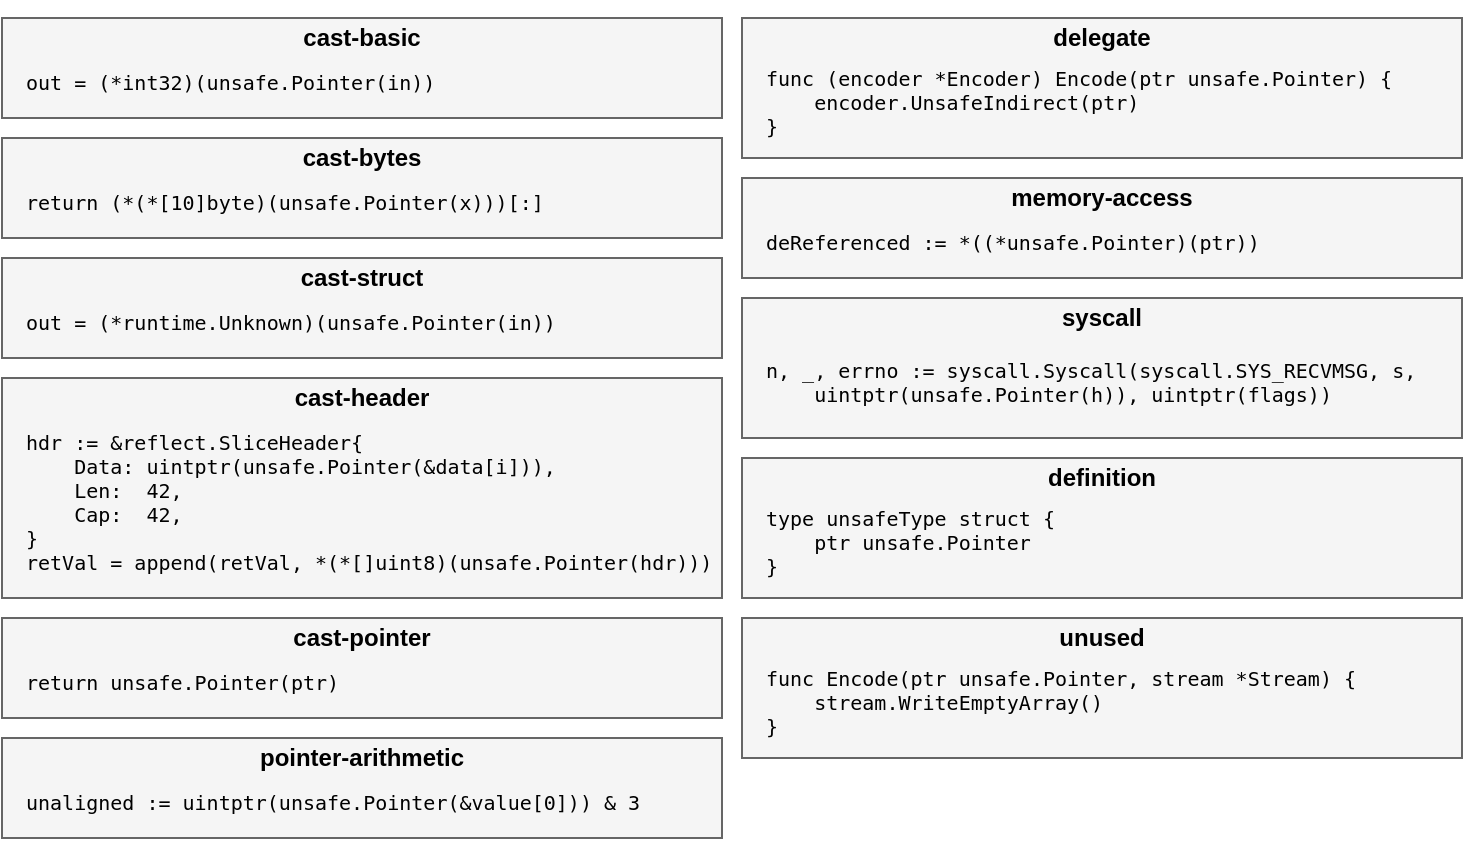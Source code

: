 <mxfile version="13.6.2" type="device"><diagram id="O0UO_ERNdsPTc3f8bqx_" name="Page-1"><mxGraphModel dx="1019" dy="599" grid="1" gridSize="10" guides="1" tooltips="1" connect="1" arrows="1" fold="1" page="1" pageScale="1" pageWidth="850" pageHeight="1100" math="0" shadow="0"><root><mxCell id="0"/><mxCell id="1" parent="0"/><mxCell id="5Ky9vqIPdsnv5i4w_fdU-8" value="" style="rounded=0;whiteSpace=wrap;html=1;fillColor=#f5f5f5;strokeColor=#666666;fontColor=#333333;" vertex="1" parent="1"><mxGeometry x="410" y="80" width="360" height="70" as="geometry"/></mxCell><mxCell id="5Ky9vqIPdsnv5i4w_fdU-9" value="&lt;pre style=&quot;font-size: 9pt&quot;&gt;&lt;font face=&quot;Helvetica&quot;&gt;&lt;b&gt;delegate&lt;/b&gt;&lt;/font&gt;&lt;/pre&gt;" style="text;html=1;strokeColor=none;align=center;verticalAlign=middle;whiteSpace=wrap;rounded=0;" vertex="1" parent="1"><mxGeometry x="410" y="80" width="360" height="20" as="geometry"/></mxCell><mxCell id="5Ky9vqIPdsnv5i4w_fdU-10" value="&lt;pre style=&quot;font-family: &amp;#34;dejavu sans mono&amp;#34; ; font-size: 10px&quot;&gt;&lt;pre style=&quot;font-family: &amp;#34;dejavu sans mono&amp;#34;&quot;&gt;func (encoder *Encoder) Encode(ptr unsafe.Pointer) {&lt;br&gt;&lt;div&gt;&lt;span style=&quot;white-space: normal&quot;&gt;&amp;nbsp; &amp;nbsp; encoder.UnsafeIndirect(ptr)&lt;/span&gt;&lt;/div&gt;&lt;div&gt;&lt;span style=&quot;white-space: normal&quot;&gt;}&lt;/span&gt;&lt;/div&gt;&lt;/pre&gt;&lt;/pre&gt;" style="text;html=1;strokeColor=none;fillColor=none;align=left;verticalAlign=middle;whiteSpace=wrap;rounded=0;" vertex="1" parent="1"><mxGeometry x="420" y="103" width="340" height="37" as="geometry"/></mxCell><mxCell id="5Ky9vqIPdsnv5i4w_fdU-12" value="" style="rounded=0;whiteSpace=wrap;html=1;fillColor=#f5f5f5;strokeColor=#666666;fontColor=#333333;" vertex="1" parent="1"><mxGeometry x="40" y="260" width="360" height="110" as="geometry"/></mxCell><mxCell id="5Ky9vqIPdsnv5i4w_fdU-13" value="&lt;pre style=&quot;font-size: 9pt&quot;&gt;&lt;font face=&quot;Helvetica&quot;&gt;&lt;b&gt;cast-header&lt;/b&gt;&lt;/font&gt;&lt;/pre&gt;" style="text;html=1;strokeColor=none;align=center;verticalAlign=middle;whiteSpace=wrap;rounded=0;" vertex="1" parent="1"><mxGeometry x="40" y="260" width="360" height="20" as="geometry"/></mxCell><mxCell id="5Ky9vqIPdsnv5i4w_fdU-14" value="&lt;pre style=&quot;font-family: &amp;#34;dejavu sans mono&amp;#34; ; font-size: 10px&quot;&gt;&lt;pre style=&quot;font-family: &amp;#34;dejavu sans mono&amp;#34;&quot;&gt;&lt;pre style=&quot;font-family: &amp;#34;dejavu sans mono&amp;#34;&quot;&gt;hdr := &amp;amp;reflect.SliceHeader{&lt;br&gt;    Data: uintptr(unsafe.Pointer(&amp;amp;data[i])),&lt;br&gt;    Len:  42,&lt;br&gt;    Cap:  42,&lt;br&gt;}&lt;br&gt;retVal = append(retVal, *(*[]uint8)(unsafe.Pointer(hdr)))&lt;/pre&gt;&lt;/pre&gt;&lt;/pre&gt;" style="text;html=1;strokeColor=none;fillColor=none;align=left;verticalAlign=middle;whiteSpace=wrap;rounded=0;" vertex="1" parent="1"><mxGeometry x="50" y="283" width="340" height="77" as="geometry"/></mxCell><mxCell id="5Ky9vqIPdsnv5i4w_fdU-15" value="" style="rounded=0;whiteSpace=wrap;html=1;fillColor=#f5f5f5;strokeColor=#666666;fontColor=#333333;" vertex="1" parent="1"><mxGeometry x="410" y="220" width="360" height="70" as="geometry"/></mxCell><mxCell id="5Ky9vqIPdsnv5i4w_fdU-16" value="&lt;pre style=&quot;font-size: 9pt&quot;&gt;&lt;font face=&quot;Helvetica&quot;&gt;&lt;b&gt;syscall&lt;/b&gt;&lt;/font&gt;&lt;/pre&gt;" style="text;html=1;strokeColor=none;align=center;verticalAlign=middle;whiteSpace=wrap;rounded=0;" vertex="1" parent="1"><mxGeometry x="410" y="220" width="360" height="20" as="geometry"/></mxCell><mxCell id="5Ky9vqIPdsnv5i4w_fdU-17" value="&lt;pre style=&quot;font-family: &amp;#34;dejavu sans mono&amp;#34; ; font-size: 10px&quot;&gt;&lt;pre style=&quot;font-family: &amp;#34;dejavu sans mono&amp;#34;&quot;&gt;&lt;pre style=&quot;font-family: &amp;#34;dejavu sans mono&amp;#34;&quot;&gt;&lt;pre style=&quot;font-family: &amp;#34;dejavu sans mono&amp;#34;&quot;&gt;n, _, errno := syscall.Syscall(syscall.SYS_RECVMSG, s,&lt;br&gt;    uintptr(unsafe.Pointer(h)), uintptr(flags))&lt;/pre&gt;&lt;/pre&gt;&lt;/pre&gt;&lt;/pre&gt;" style="text;html=1;strokeColor=none;fillColor=none;align=left;verticalAlign=middle;whiteSpace=wrap;rounded=0;" vertex="1" parent="1"><mxGeometry x="420" y="243" width="340" height="37" as="geometry"/></mxCell><mxCell id="5Ky9vqIPdsnv5i4w_fdU-18" value="" style="rounded=0;whiteSpace=wrap;html=1;fillColor=#f5f5f5;strokeColor=#666666;fontColor=#333333;" vertex="1" parent="1"><mxGeometry x="410" y="380" width="360" height="70" as="geometry"/></mxCell><mxCell id="5Ky9vqIPdsnv5i4w_fdU-19" value="&lt;pre style=&quot;font-size: 9pt&quot;&gt;&lt;font face=&quot;Helvetica&quot;&gt;&lt;b&gt;unused&lt;/b&gt;&lt;/font&gt;&lt;/pre&gt;" style="text;html=1;strokeColor=none;align=center;verticalAlign=middle;whiteSpace=wrap;rounded=0;" vertex="1" parent="1"><mxGeometry x="410" y="380" width="360" height="20" as="geometry"/></mxCell><mxCell id="5Ky9vqIPdsnv5i4w_fdU-20" value="&lt;pre style=&quot;font-family: &amp;#34;dejavu sans mono&amp;#34; ; font-size: 10px&quot;&gt;&lt;pre style=&quot;font-family: &amp;#34;dejavu sans mono&amp;#34;&quot;&gt;&lt;pre style=&quot;font-family: &amp;#34;dejavu sans mono&amp;#34;&quot;&gt;func Encode(ptr unsafe.Pointer, stream *Stream) {&lt;br&gt;    stream.WriteEmptyArray()&lt;br&gt;}&lt;/pre&gt;&lt;/pre&gt;&lt;/pre&gt;" style="text;html=1;strokeColor=none;fillColor=none;align=left;verticalAlign=middle;whiteSpace=wrap;rounded=0;" vertex="1" parent="1"><mxGeometry x="420" y="403" width="340" height="37" as="geometry"/></mxCell><mxCell id="5Ky9vqIPdsnv5i4w_fdU-22" value="" style="rounded=0;whiteSpace=wrap;html=1;fillColor=#f5f5f5;strokeColor=#666666;fontColor=#333333;" vertex="1" parent="1"><mxGeometry x="410" y="300" width="360" height="70" as="geometry"/></mxCell><mxCell id="5Ky9vqIPdsnv5i4w_fdU-23" value="&lt;pre style=&quot;font-size: 9pt&quot;&gt;&lt;font face=&quot;Helvetica&quot;&gt;&lt;b&gt;definition&lt;/b&gt;&lt;/font&gt;&lt;/pre&gt;" style="text;html=1;strokeColor=none;align=center;verticalAlign=middle;whiteSpace=wrap;rounded=0;" vertex="1" parent="1"><mxGeometry x="410" y="300" width="360" height="20" as="geometry"/></mxCell><mxCell id="5Ky9vqIPdsnv5i4w_fdU-24" value="&lt;pre style=&quot;font-family: &amp;#34;dejavu sans mono&amp;#34; ; font-size: 10px&quot;&gt;&lt;pre style=&quot;font-family: &amp;#34;dejavu sans mono&amp;#34;&quot;&gt;&lt;pre style=&quot;font-family: &amp;#34;dejavu sans mono&amp;#34;&quot;&gt;&lt;pre style=&quot;font-family: &amp;#34;dejavu sans mono&amp;#34;&quot;&gt;type unsafeType struct {&lt;br&gt;    ptr unsafe.Pointer&lt;br&gt;}&lt;/pre&gt;&lt;/pre&gt;&lt;/pre&gt;&lt;/pre&gt;" style="text;html=1;strokeColor=none;fillColor=none;align=left;verticalAlign=middle;whiteSpace=wrap;rounded=0;" vertex="1" parent="1"><mxGeometry x="420" y="323" width="340" height="37" as="geometry"/></mxCell><mxCell id="5Ky9vqIPdsnv5i4w_fdU-25" value="" style="rounded=0;whiteSpace=wrap;html=1;fillColor=#f5f5f5;strokeColor=#666666;fontColor=#333333;" vertex="1" parent="1"><mxGeometry x="40" y="80" width="360" height="50" as="geometry"/></mxCell><mxCell id="5Ky9vqIPdsnv5i4w_fdU-26" value="&lt;pre style=&quot;font-size: 9pt&quot;&gt;&lt;font face=&quot;Helvetica&quot;&gt;&lt;b&gt;cast-basic&lt;/b&gt;&lt;/font&gt;&lt;/pre&gt;" style="text;html=1;strokeColor=none;align=center;verticalAlign=middle;whiteSpace=wrap;rounded=0;" vertex="1" parent="1"><mxGeometry x="40" y="80" width="360" height="20" as="geometry"/></mxCell><mxCell id="5Ky9vqIPdsnv5i4w_fdU-27" value="&lt;pre style=&quot;font-family: &amp;#34;dejavu sans mono&amp;#34;&quot;&gt;&lt;pre style=&quot;font-family: &amp;#34;dejavu sans mono&amp;#34;&quot;&gt;&lt;pre style=&quot;font-family: &amp;#34;dejavu sans mono&amp;#34;&quot;&gt;&lt;pre style=&quot;font-family: &amp;#34;dejavu sans mono&amp;#34;&quot;&gt;&lt;pre style=&quot;font-family: &amp;#34;dejavu sans mono&amp;#34;&quot;&gt;&lt;font style=&quot;font-size: 10px&quot;&gt;out = (*int32)(unsafe.Pointer(in))&lt;/font&gt;&lt;/pre&gt;&lt;/pre&gt;&lt;/pre&gt;&lt;/pre&gt;&lt;/pre&gt;" style="text;html=1;strokeColor=none;fillColor=none;align=left;verticalAlign=middle;whiteSpace=wrap;rounded=0;" vertex="1" parent="1"><mxGeometry x="50" y="103" width="340" height="17" as="geometry"/></mxCell><mxCell id="5Ky9vqIPdsnv5i4w_fdU-28" value="" style="rounded=0;whiteSpace=wrap;html=1;fillColor=#f5f5f5;strokeColor=#666666;fontColor=#333333;" vertex="1" parent="1"><mxGeometry x="40" y="140" width="360" height="50" as="geometry"/></mxCell><mxCell id="5Ky9vqIPdsnv5i4w_fdU-29" value="&lt;pre style=&quot;font-size: 9pt&quot;&gt;&lt;font face=&quot;Helvetica&quot;&gt;&lt;b&gt;cast-bytes&lt;/b&gt;&lt;/font&gt;&lt;/pre&gt;" style="text;html=1;strokeColor=none;align=center;verticalAlign=middle;whiteSpace=wrap;rounded=0;" vertex="1" parent="1"><mxGeometry x="40" y="140" width="360" height="20" as="geometry"/></mxCell><mxCell id="5Ky9vqIPdsnv5i4w_fdU-30" value="&lt;pre style=&quot;font-family: &amp;#34;dejavu sans mono&amp;#34;&quot;&gt;&lt;pre style=&quot;font-family: &amp;#34;dejavu sans mono&amp;#34;&quot;&gt;&lt;pre style=&quot;font-family: &amp;#34;dejavu sans mono&amp;#34;&quot;&gt;&lt;pre style=&quot;font-family: &amp;#34;dejavu sans mono&amp;#34;&quot;&gt;&lt;pre style=&quot;font-family: &amp;#34;dejavu sans mono&amp;#34;&quot;&gt;&lt;pre style=&quot;font-family: &amp;#34;dejavu sans mono&amp;#34;&quot;&gt;&lt;font style=&quot;font-size: 10px&quot;&gt;return (*(*[10]byte)(unsafe.Pointer(x)))[:]&lt;/font&gt;&lt;/pre&gt;&lt;/pre&gt;&lt;/pre&gt;&lt;/pre&gt;&lt;/pre&gt;&lt;/pre&gt;" style="text;html=1;strokeColor=none;fillColor=none;align=left;verticalAlign=middle;whiteSpace=wrap;rounded=0;" vertex="1" parent="1"><mxGeometry x="50" y="163" width="340" height="17" as="geometry"/></mxCell><mxCell id="5Ky9vqIPdsnv5i4w_fdU-31" value="" style="rounded=0;whiteSpace=wrap;html=1;fillColor=#f5f5f5;strokeColor=#666666;fontColor=#333333;" vertex="1" parent="1"><mxGeometry x="40" y="380" width="360" height="50" as="geometry"/></mxCell><mxCell id="5Ky9vqIPdsnv5i4w_fdU-32" value="&lt;pre style=&quot;font-size: 9pt&quot;&gt;&lt;font face=&quot;Helvetica&quot;&gt;&lt;b&gt;cast-pointer&lt;/b&gt;&lt;/font&gt;&lt;/pre&gt;" style="text;html=1;strokeColor=none;align=center;verticalAlign=middle;whiteSpace=wrap;rounded=0;" vertex="1" parent="1"><mxGeometry x="40" y="380" width="360" height="20" as="geometry"/></mxCell><mxCell id="5Ky9vqIPdsnv5i4w_fdU-33" value="&lt;pre style=&quot;font-family: &amp;#34;dejavu sans mono&amp;#34;&quot;&gt;&lt;pre style=&quot;font-family: &amp;#34;dejavu sans mono&amp;#34;&quot;&gt;&lt;pre style=&quot;font-family: &amp;#34;dejavu sans mono&amp;#34;&quot;&gt;&lt;pre style=&quot;font-family: &amp;#34;dejavu sans mono&amp;#34;&quot;&gt;&lt;pre style=&quot;font-family: &amp;#34;dejavu sans mono&amp;#34;&quot;&gt;&lt;pre style=&quot;font-family: &amp;#34;dejavu sans mono&amp;#34;&quot;&gt;&lt;font style=&quot;font-size: 10px&quot;&gt;return unsafe.Pointer(ptr)&lt;/font&gt;&lt;/pre&gt;&lt;/pre&gt;&lt;/pre&gt;&lt;/pre&gt;&lt;/pre&gt;&lt;/pre&gt;" style="text;html=1;strokeColor=none;fillColor=none;align=left;verticalAlign=middle;whiteSpace=wrap;rounded=0;" vertex="1" parent="1"><mxGeometry x="50" y="403" width="340" height="17" as="geometry"/></mxCell><mxCell id="5Ky9vqIPdsnv5i4w_fdU-34" value="" style="rounded=0;whiteSpace=wrap;html=1;fillColor=#f5f5f5;strokeColor=#666666;fontColor=#333333;" vertex="1" parent="1"><mxGeometry x="40" y="200" width="360" height="50" as="geometry"/></mxCell><mxCell id="5Ky9vqIPdsnv5i4w_fdU-35" value="&lt;pre style=&quot;font-size: 9pt&quot;&gt;&lt;font face=&quot;Helvetica&quot;&gt;&lt;b&gt;cast-struct&lt;/b&gt;&lt;/font&gt;&lt;/pre&gt;" style="text;html=1;strokeColor=none;align=center;verticalAlign=middle;whiteSpace=wrap;rounded=0;" vertex="1" parent="1"><mxGeometry x="40" y="200" width="360" height="20" as="geometry"/></mxCell><mxCell id="5Ky9vqIPdsnv5i4w_fdU-36" value="&lt;pre style=&quot;font-family: &amp;#34;dejavu sans mono&amp;#34;&quot;&gt;&lt;pre style=&quot;font-family: &amp;#34;dejavu sans mono&amp;#34;&quot;&gt;&lt;pre style=&quot;font-family: &amp;#34;dejavu sans mono&amp;#34;&quot;&gt;&lt;pre style=&quot;font-family: &amp;#34;dejavu sans mono&amp;#34;&quot;&gt;&lt;pre style=&quot;font-family: &amp;#34;dejavu sans mono&amp;#34;&quot;&gt;&lt;pre style=&quot;font-family: &amp;#34;dejavu sans mono&amp;#34;&quot;&gt;&lt;font style=&quot;font-size: 10px&quot;&gt;out = (*runtime.Unknown)(unsafe.Pointer(in))&lt;/font&gt;&lt;/pre&gt;&lt;/pre&gt;&lt;/pre&gt;&lt;/pre&gt;&lt;/pre&gt;&lt;/pre&gt;" style="text;html=1;strokeColor=none;fillColor=none;align=left;verticalAlign=middle;whiteSpace=wrap;rounded=0;" vertex="1" parent="1"><mxGeometry x="50" y="223" width="340" height="17" as="geometry"/></mxCell><mxCell id="5Ky9vqIPdsnv5i4w_fdU-37" value="" style="rounded=0;whiteSpace=wrap;html=1;fillColor=#f5f5f5;strokeColor=#666666;fontColor=#333333;" vertex="1" parent="1"><mxGeometry x="410" y="160" width="360" height="50" as="geometry"/></mxCell><mxCell id="5Ky9vqIPdsnv5i4w_fdU-38" value="&lt;pre style=&quot;font-size: 9pt&quot;&gt;&lt;font face=&quot;Helvetica&quot;&gt;&lt;b&gt;memory-access&lt;/b&gt;&lt;/font&gt;&lt;/pre&gt;" style="text;html=1;strokeColor=none;align=center;verticalAlign=middle;whiteSpace=wrap;rounded=0;" vertex="1" parent="1"><mxGeometry x="410" y="160" width="360" height="20" as="geometry"/></mxCell><mxCell id="5Ky9vqIPdsnv5i4w_fdU-39" value="&lt;pre style=&quot;font-family: &amp;#34;dejavu sans mono&amp;#34;&quot;&gt;&lt;pre style=&quot;font-family: &amp;#34;dejavu sans mono&amp;#34;&quot;&gt;&lt;pre style=&quot;font-family: &amp;#34;dejavu sans mono&amp;#34;&quot;&gt;&lt;pre style=&quot;font-family: &amp;#34;dejavu sans mono&amp;#34;&quot;&gt;&lt;pre style=&quot;font-family: &amp;#34;dejavu sans mono&amp;#34;&quot;&gt;&lt;pre style=&quot;font-family: &amp;#34;dejavu sans mono&amp;#34;&quot;&gt;&lt;font style=&quot;font-size: 10px&quot;&gt;deReferenced := *((*unsafe.Pointer)(ptr))&lt;/font&gt;&lt;/pre&gt;&lt;/pre&gt;&lt;/pre&gt;&lt;/pre&gt;&lt;/pre&gt;&lt;/pre&gt;" style="text;html=1;strokeColor=none;fillColor=none;align=left;verticalAlign=middle;whiteSpace=wrap;rounded=0;" vertex="1" parent="1"><mxGeometry x="420" y="183" width="340" height="17" as="geometry"/></mxCell><mxCell id="5Ky9vqIPdsnv5i4w_fdU-40" value="" style="rounded=0;whiteSpace=wrap;html=1;fillColor=#f5f5f5;strokeColor=#666666;fontColor=#333333;" vertex="1" parent="1"><mxGeometry x="40" y="440" width="360" height="50" as="geometry"/></mxCell><mxCell id="5Ky9vqIPdsnv5i4w_fdU-41" value="&lt;pre style=&quot;font-size: 9pt&quot;&gt;&lt;font face=&quot;Helvetica&quot;&gt;&lt;b&gt;pointer-arithmetic&lt;/b&gt;&lt;/font&gt;&lt;/pre&gt;" style="text;html=1;strokeColor=none;align=center;verticalAlign=middle;whiteSpace=wrap;rounded=0;" vertex="1" parent="1"><mxGeometry x="40" y="440" width="360" height="20" as="geometry"/></mxCell><mxCell id="5Ky9vqIPdsnv5i4w_fdU-42" value="&lt;pre style=&quot;font-family: &amp;#34;dejavu sans mono&amp;#34;&quot;&gt;&lt;pre style=&quot;font-family: &amp;#34;dejavu sans mono&amp;#34;&quot;&gt;&lt;pre style=&quot;font-family: &amp;#34;dejavu sans mono&amp;#34;&quot;&gt;&lt;pre style=&quot;font-family: &amp;#34;dejavu sans mono&amp;#34;&quot;&gt;&lt;pre style=&quot;font-family: &amp;#34;dejavu sans mono&amp;#34;&quot;&gt;&lt;pre style=&quot;font-family: &amp;#34;dejavu sans mono&amp;#34;&quot;&gt;&lt;font style=&quot;font-size: 10px&quot;&gt;unaligned := uintptr(unsafe.Pointer(&amp;amp;value[0])) &amp;amp; 3&lt;/font&gt;&lt;/pre&gt;&lt;/pre&gt;&lt;/pre&gt;&lt;/pre&gt;&lt;/pre&gt;&lt;/pre&gt;" style="text;html=1;strokeColor=none;fillColor=none;align=left;verticalAlign=middle;whiteSpace=wrap;rounded=0;" vertex="1" parent="1"><mxGeometry x="50" y="463" width="340" height="17" as="geometry"/></mxCell></root></mxGraphModel></diagram></mxfile>